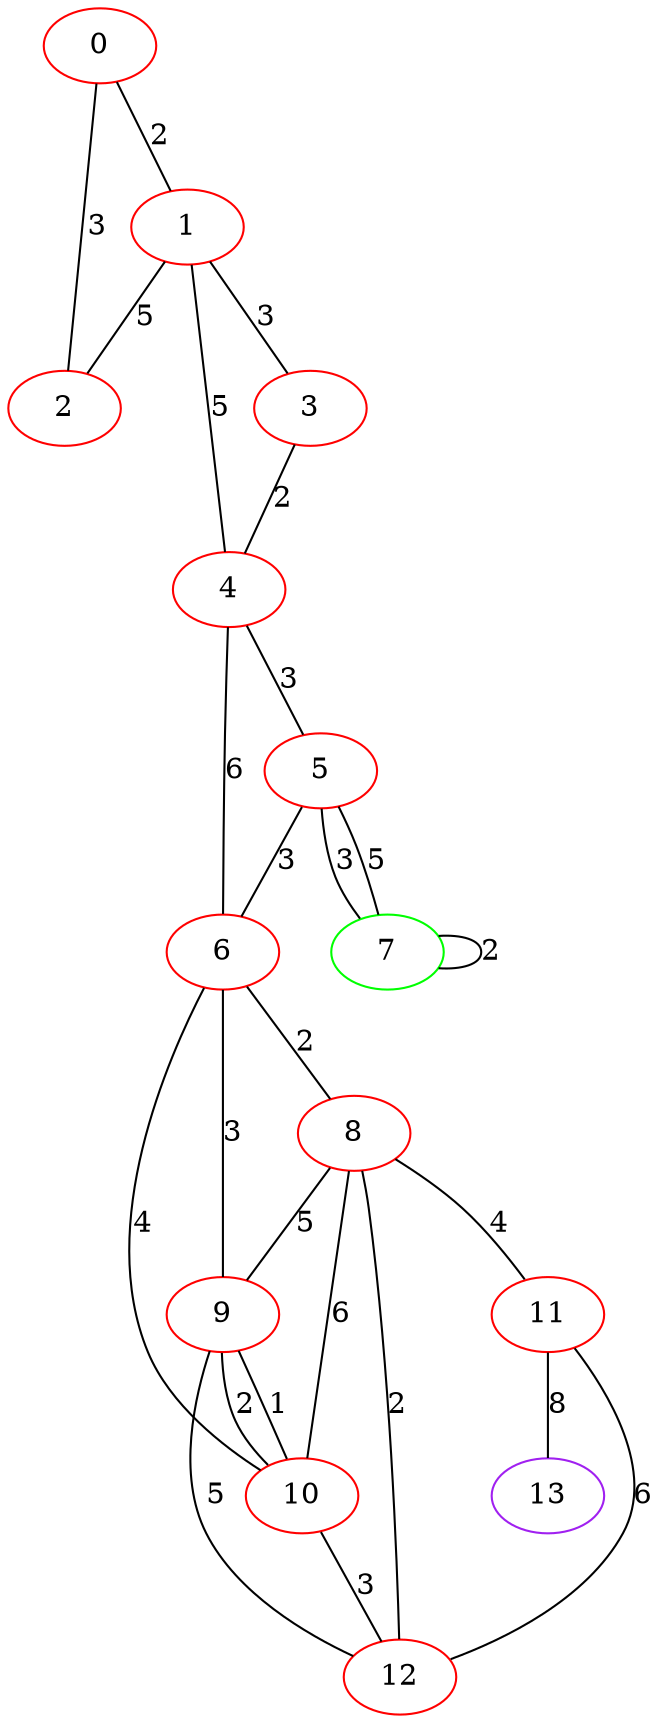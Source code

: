 graph "" {
0 [color=red, weight=1];
1 [color=red, weight=1];
2 [color=red, weight=1];
3 [color=red, weight=1];
4 [color=red, weight=1];
5 [color=red, weight=1];
6 [color=red, weight=1];
7 [color=green, weight=2];
8 [color=red, weight=1];
9 [color=red, weight=1];
10 [color=red, weight=1];
11 [color=red, weight=1];
12 [color=red, weight=1];
13 [color=purple, weight=4];
0 -- 1  [key=0, label=2];
0 -- 2  [key=0, label=3];
1 -- 2  [key=0, label=5];
1 -- 3  [key=0, label=3];
1 -- 4  [key=0, label=5];
3 -- 4  [key=0, label=2];
4 -- 5  [key=0, label=3];
4 -- 6  [key=0, label=6];
5 -- 6  [key=0, label=3];
5 -- 7  [key=0, label=3];
5 -- 7  [key=1, label=5];
6 -- 8  [key=0, label=2];
6 -- 9  [key=0, label=3];
6 -- 10  [key=0, label=4];
7 -- 7  [key=0, label=2];
8 -- 9  [key=0, label=5];
8 -- 10  [key=0, label=6];
8 -- 11  [key=0, label=4];
8 -- 12  [key=0, label=2];
9 -- 10  [key=0, label=2];
9 -- 10  [key=1, label=1];
9 -- 12  [key=0, label=5];
10 -- 12  [key=0, label=3];
11 -- 12  [key=0, label=6];
11 -- 13  [key=0, label=8];
}
